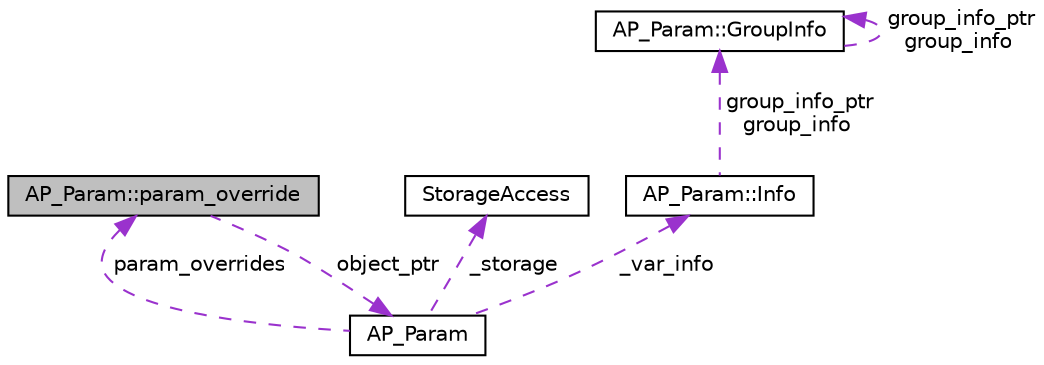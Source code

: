 digraph "AP_Param::param_override"
{
 // INTERACTIVE_SVG=YES
  edge [fontname="Helvetica",fontsize="10",labelfontname="Helvetica",labelfontsize="10"];
  node [fontname="Helvetica",fontsize="10",shape=record];
  Node1 [label="AP_Param::param_override",height=0.2,width=0.4,color="black", fillcolor="grey75", style="filled", fontcolor="black"];
  Node2 -> Node1 [dir="back",color="darkorchid3",fontsize="10",style="dashed",label=" object_ptr" ,fontname="Helvetica"];
  Node2 [label="AP_Param",height=0.2,width=0.4,color="black", fillcolor="white", style="filled",URL="$classAP__Param.html"];
  Node3 -> Node2 [dir="back",color="darkorchid3",fontsize="10",style="dashed",label=" _storage" ,fontname="Helvetica"];
  Node3 [label="StorageAccess",height=0.2,width=0.4,color="black", fillcolor="white", style="filled",URL="$classStorageAccess.html"];
  Node4 -> Node2 [dir="back",color="darkorchid3",fontsize="10",style="dashed",label=" _var_info" ,fontname="Helvetica"];
  Node4 [label="AP_Param::Info",height=0.2,width=0.4,color="black", fillcolor="white", style="filled",URL="$structAP__Param_1_1Info.html"];
  Node5 -> Node4 [dir="back",color="darkorchid3",fontsize="10",style="dashed",label=" group_info_ptr\ngroup_info" ,fontname="Helvetica"];
  Node5 [label="AP_Param::GroupInfo",height=0.2,width=0.4,color="black", fillcolor="white", style="filled",URL="$structAP__Param_1_1GroupInfo.html"];
  Node5 -> Node5 [dir="back",color="darkorchid3",fontsize="10",style="dashed",label=" group_info_ptr\ngroup_info" ,fontname="Helvetica"];
  Node1 -> Node2 [dir="back",color="darkorchid3",fontsize="10",style="dashed",label=" param_overrides" ,fontname="Helvetica"];
}
